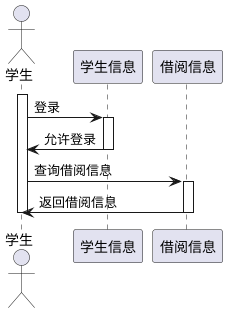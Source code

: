 @startuml
actor 学生
activate 学生
学生->学生信息:登录
activate 学生信息
学生信息->学生:允许登录
deactivate 学生信息
学生->借阅信息:查询借阅信息
activate 借阅信息
借阅信息->学生:返回借阅信息
deactivate 借阅信息
deactivate 学生
@enduml